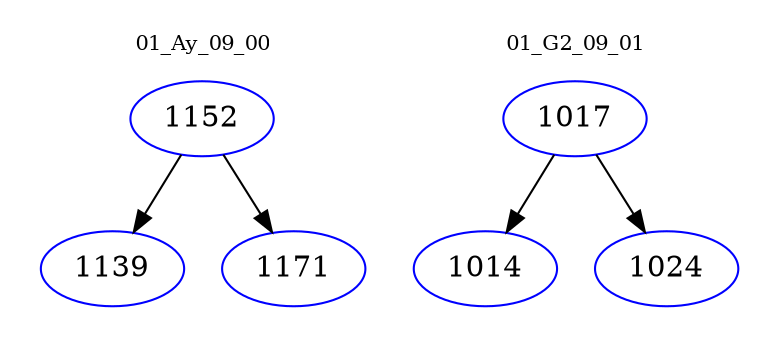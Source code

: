 digraph{
subgraph cluster_0 {
color = white
label = "01_Ay_09_00";
fontsize=10;
T0_1152 [label="1152", color="blue"]
T0_1152 -> T0_1139 [color="black"]
T0_1139 [label="1139", color="blue"]
T0_1152 -> T0_1171 [color="black"]
T0_1171 [label="1171", color="blue"]
}
subgraph cluster_1 {
color = white
label = "01_G2_09_01";
fontsize=10;
T1_1017 [label="1017", color="blue"]
T1_1017 -> T1_1014 [color="black"]
T1_1014 [label="1014", color="blue"]
T1_1017 -> T1_1024 [color="black"]
T1_1024 [label="1024", color="blue"]
}
}
